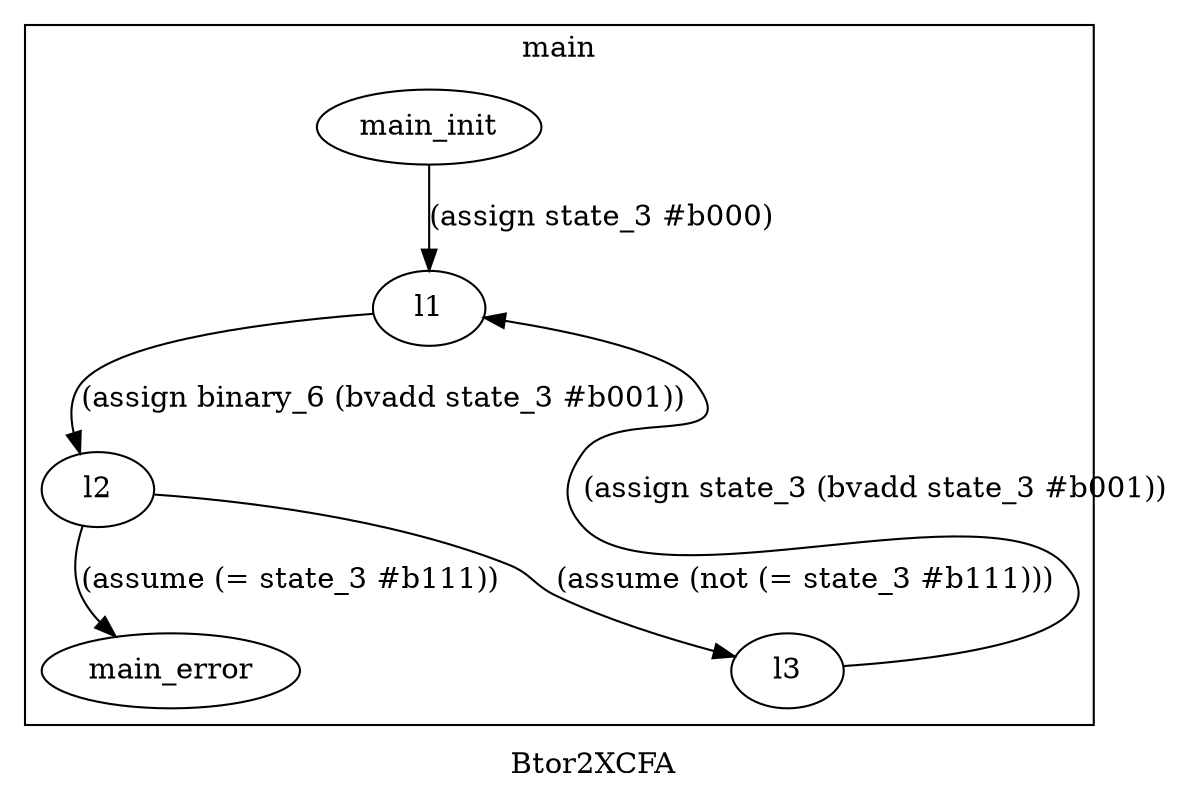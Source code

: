 digraph G {
label="Btor2XCFA";
subgraph cluster_0 {
label="main";
main_init[];
l1[];
l2[];
main_error[];
l3[];
main_init -> l1 [label="(assign state_3 #b000) "];
l1 -> l2 [label="(assign binary_6 (bvadd state_3 #b001)) "];
l2 -> main_error [label="(assume (= state_3 #b111)) "];
l2 -> l3 [label="(assume (not (= state_3 #b111))) "];
l3 -> l1 [label="(assign state_3 (bvadd state_3 #b001)) "];

}
}

